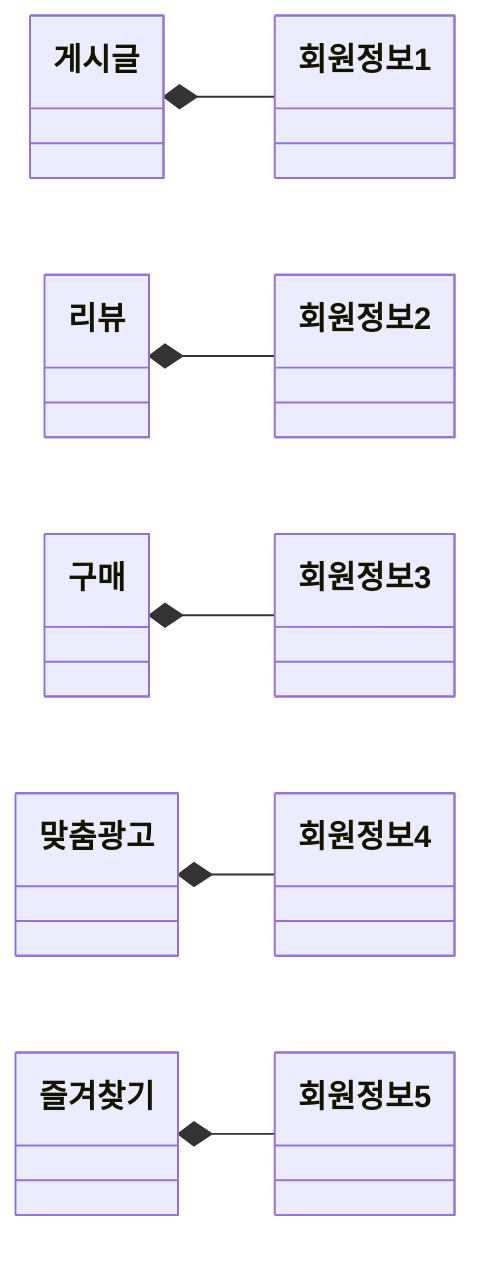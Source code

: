 classDiagram
    direction LR
    게시글 *-- 회원정보1
    리뷰 *-- 회원정보2
    구매 *-- 회원정보3
    맞춤광고 *-- 회원정보4
    즐겨찾기 *-- 회원정보5